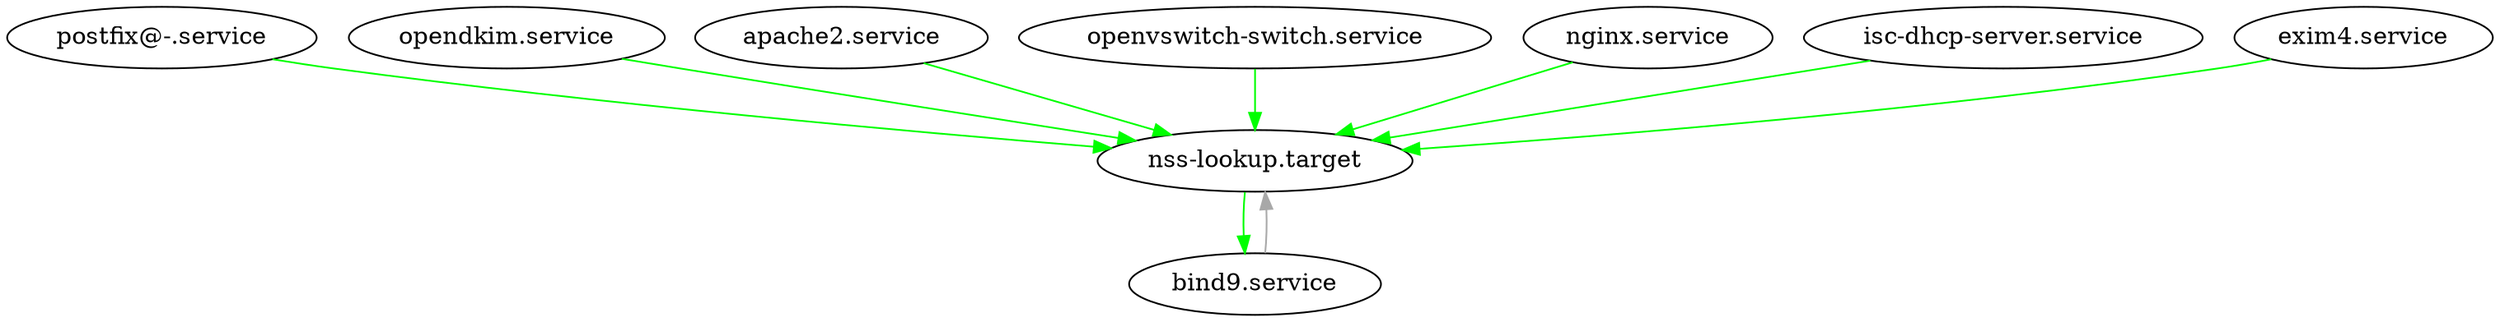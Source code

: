 digraph systemd {
	"postfix@-.service"->"nss-lookup.target" [color="green"];
	"bind9.service"->"nss-lookup.target" [color="grey66"];
	"opendkim.service"->"nss-lookup.target" [color="green"];
	"nss-lookup.target"->"bind9.service" [color="green"];
	"apache2.service"->"nss-lookup.target" [color="green"];
	"openvswitch-switch.service"->"nss-lookup.target" [color="green"];
	"nginx.service"->"nss-lookup.target" [color="green"];
	"isc-dhcp-server.service"->"nss-lookup.target" [color="green"];
	"exim4.service"->"nss-lookup.target" [color="green"];
}
